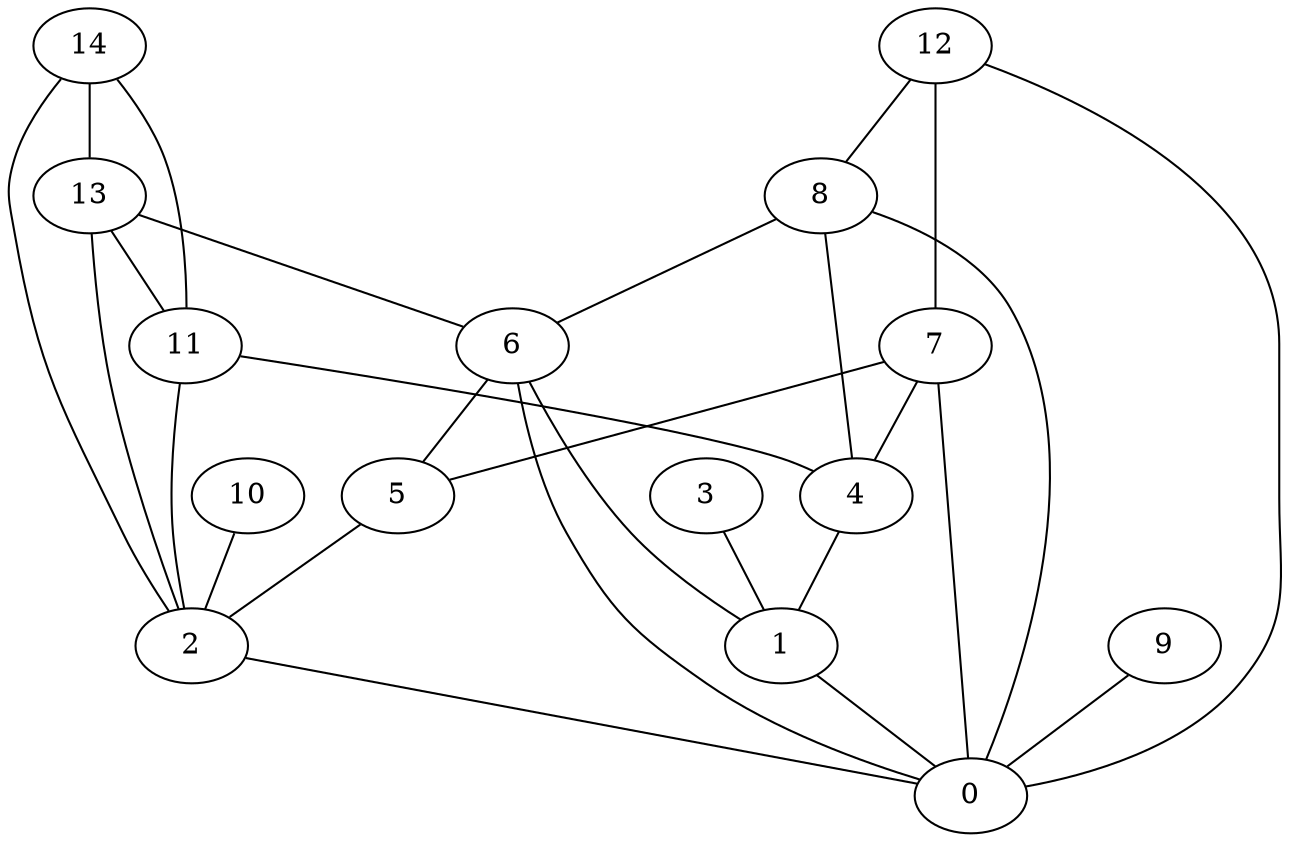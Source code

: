 digraph "sensornet-topology" {
label = "";
rankdir="BT";"0"->"1" [arrowhead = "both"] 
"0"->"2" [arrowhead = "both"] 
"0"->"6" [arrowhead = "both"] 
"0"->"7" [arrowhead = "both"] 
"0"->"8" [arrowhead = "both"] 
"0"->"9" [arrowhead = "both"] 
"0"->"12" [arrowhead = "both"] 
"1"->"3" [arrowhead = "both"] 
"1"->"4" [arrowhead = "both"] 
"1"->"6" [arrowhead = "both"] 
"2"->"5" [arrowhead = "both"] 
"2"->"10" [arrowhead = "both"] 
"2"->"11" [arrowhead = "both"] 
"2"->"13" [arrowhead = "both"] 
"2"->"14" [arrowhead = "both"] 
"4"->"7" [arrowhead = "both"] 
"4"->"8" [arrowhead = "both"] 
"4"->"11" [arrowhead = "both"] 
"5"->"6" [arrowhead = "both"] 
"5"->"7" [arrowhead = "both"] 
"6"->"8" [arrowhead = "both"] 
"6"->"13" [arrowhead = "both"] 
"7"->"12" [arrowhead = "both"] 
"8"->"12" [arrowhead = "both"] 
"11"->"13" [arrowhead = "both"] 
"11"->"14" [arrowhead = "both"] 
"13"->"14" [arrowhead = "both"] 
}